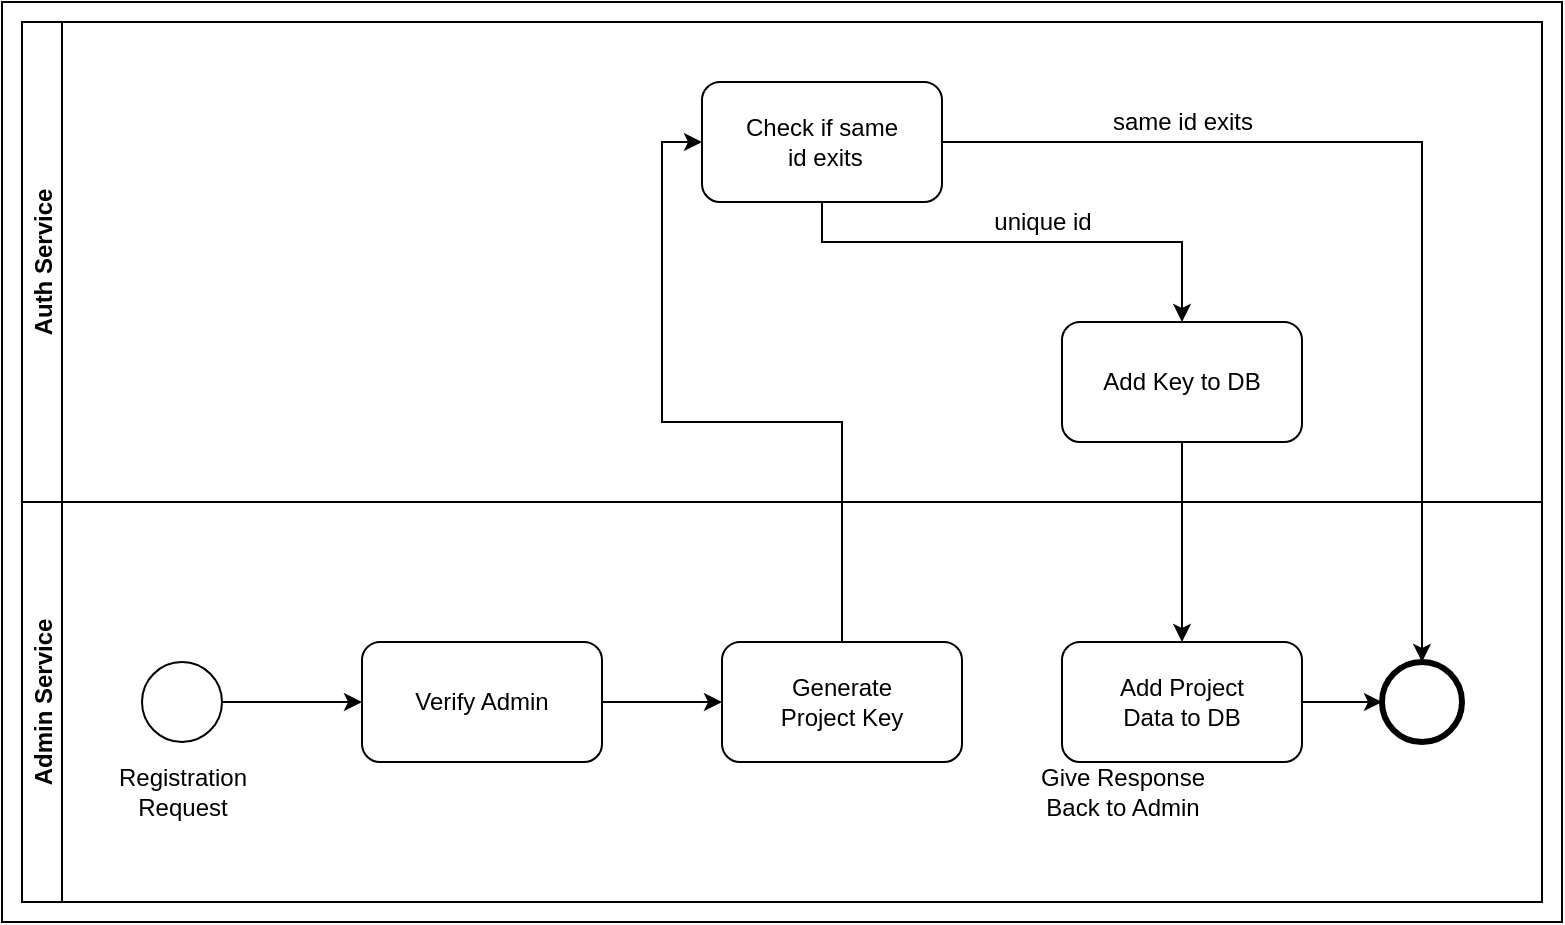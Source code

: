 <mxfile version="12.6.5" type="device"><diagram id="prtHgNgQTEPvFCAcTncT" name="Page-1"><mxGraphModel dx="1086" dy="806" grid="1" gridSize="10" guides="1" tooltips="1" connect="1" arrows="1" fold="1" page="1" pageScale="1" pageWidth="827" pageHeight="1169" math="0" shadow="0"><root><mxCell id="0"/><mxCell id="1" parent="0"/><mxCell id="TWWti2fiSQjnTuexJhXZ-8" value="Auth Service" style="swimlane;startSize=20;horizontal=0;" parent="1" vertex="1"><mxGeometry x="40" y="40" width="760" height="240" as="geometry"/></mxCell><mxCell id="6Gu8UgfyxXa-Ib5bHW_l-4" style="edgeStyle=orthogonalEdgeStyle;rounded=0;orthogonalLoop=1;jettySize=auto;html=1;entryX=0.5;entryY=0;entryDx=0;entryDy=0;" edge="1" parent="TWWti2fiSQjnTuexJhXZ-8" source="TWWti2fiSQjnTuexJhXZ-19" target="TWWti2fiSQjnTuexJhXZ-27"><mxGeometry relative="1" as="geometry"><Array as="points"><mxPoint x="400" y="110"/><mxPoint x="580" y="110"/></Array></mxGeometry></mxCell><mxCell id="TWWti2fiSQjnTuexJhXZ-19" value="Check if same&lt;br&gt;&amp;nbsp;id exits" style="shape=ext;rounded=1;html=1;whiteSpace=wrap;fillColor=none;" parent="TWWti2fiSQjnTuexJhXZ-8" vertex="1"><mxGeometry x="340" y="30" width="120" height="60" as="geometry"/></mxCell><mxCell id="TWWti2fiSQjnTuexJhXZ-27" value="Add Key to DB" style="shape=ext;rounded=1;html=1;whiteSpace=wrap;fillColor=none;" parent="TWWti2fiSQjnTuexJhXZ-8" vertex="1"><mxGeometry x="520" y="150" width="120" height="60" as="geometry"/></mxCell><mxCell id="TWWti2fiSQjnTuexJhXZ-30" value="unique id" style="text;html=1;align=center;verticalAlign=middle;resizable=0;points=[];autosize=1;rotation=0;" parent="TWWti2fiSQjnTuexJhXZ-8" vertex="1"><mxGeometry x="480" y="90" width="60" height="20" as="geometry"/></mxCell><mxCell id="TWWti2fiSQjnTuexJhXZ-35" value="same id exits" style="text;html=1;align=center;verticalAlign=middle;resizable=0;points=[];autosize=1;" parent="TWWti2fiSQjnTuexJhXZ-8" vertex="1"><mxGeometry x="535" y="40" width="90" height="20" as="geometry"/></mxCell><mxCell id="TWWti2fiSQjnTuexJhXZ-12" value="" style="rounded=0;whiteSpace=wrap;html=1;fillColor=none;" parent="1" vertex="1"><mxGeometry x="30" y="30" width="780" height="460" as="geometry"/></mxCell><mxCell id="TWWti2fiSQjnTuexJhXZ-6" value="Admin Service" style="swimlane;startSize=20;horizontal=0;" parent="1" vertex="1"><mxGeometry x="40" y="280" width="760" height="200" as="geometry"/></mxCell><mxCell id="TWWti2fiSQjnTuexJhXZ-40" style="edgeStyle=orthogonalEdgeStyle;rounded=0;orthogonalLoop=1;jettySize=auto;html=1;" parent="TWWti2fiSQjnTuexJhXZ-6" source="TWWti2fiSQjnTuexJhXZ-33" target="TWWti2fiSQjnTuexJhXZ-21" edge="1"><mxGeometry relative="1" as="geometry"/></mxCell><mxCell id="TWWti2fiSQjnTuexJhXZ-33" value="Add Project &lt;br&gt;Data to DB" style="shape=ext;rounded=1;html=1;whiteSpace=wrap;fillColor=none;" parent="TWWti2fiSQjnTuexJhXZ-6" vertex="1"><mxGeometry x="520" y="70" width="120" height="60" as="geometry"/></mxCell><mxCell id="TWWti2fiSQjnTuexJhXZ-21" value="" style="shape=mxgraph.bpmn.shape;html=1;verticalLabelPosition=bottom;labelBackgroundColor=#ffffff;verticalAlign=top;align=center;perimeter=ellipsePerimeter;outlineConnect=0;outline=end;symbol=general;fillColor=none;" parent="TWWti2fiSQjnTuexJhXZ-6" vertex="1"><mxGeometry x="680" y="80" width="40" height="40" as="geometry"/></mxCell><mxCell id="TWWti2fiSQjnTuexJhXZ-14" value="Registration &lt;br&gt;Request" style="text;html=1;align=center;verticalAlign=middle;resizable=0;points=[];autosize=1;" parent="TWWti2fiSQjnTuexJhXZ-6" vertex="1"><mxGeometry x="40" y="130" width="80" height="30" as="geometry"/></mxCell><mxCell id="TWWti2fiSQjnTuexJhXZ-45" style="edgeStyle=orthogonalEdgeStyle;rounded=0;orthogonalLoop=1;jettySize=auto;html=1;entryX=0;entryY=0.5;entryDx=0;entryDy=0;" parent="TWWti2fiSQjnTuexJhXZ-6" source="TWWti2fiSQjnTuexJhXZ-13" target="TWWti2fiSQjnTuexJhXZ-44" edge="1"><mxGeometry relative="1" as="geometry"/></mxCell><mxCell id="TWWti2fiSQjnTuexJhXZ-13" value="" style="shape=mxgraph.bpmn.shape;html=1;verticalLabelPosition=bottom;labelBackgroundColor=#ffffff;verticalAlign=top;align=center;perimeter=ellipsePerimeter;outlineConnect=0;outline=standard;symbol=general;fillColor=none;" parent="TWWti2fiSQjnTuexJhXZ-6" vertex="1"><mxGeometry x="60" y="80" width="40" height="40" as="geometry"/></mxCell><mxCell id="6Gu8UgfyxXa-Ib5bHW_l-1" style="edgeStyle=orthogonalEdgeStyle;rounded=0;orthogonalLoop=1;jettySize=auto;html=1;entryX=0;entryY=0.5;entryDx=0;entryDy=0;" edge="1" parent="TWWti2fiSQjnTuexJhXZ-6" source="TWWti2fiSQjnTuexJhXZ-44" target="TWWti2fiSQjnTuexJhXZ-16"><mxGeometry relative="1" as="geometry"/></mxCell><mxCell id="TWWti2fiSQjnTuexJhXZ-44" value="Verify Admin" style="shape=ext;rounded=1;html=1;whiteSpace=wrap;fillColor=none;" parent="TWWti2fiSQjnTuexJhXZ-6" vertex="1"><mxGeometry x="170" y="70" width="120" height="60" as="geometry"/></mxCell><mxCell id="TWWti2fiSQjnTuexJhXZ-22" value="Give Response&lt;br&gt;Back to Admin" style="text;html=1;align=center;verticalAlign=middle;resizable=0;points=[];autosize=1;" parent="TWWti2fiSQjnTuexJhXZ-6" vertex="1"><mxGeometry x="500" y="130" width="100" height="30" as="geometry"/></mxCell><mxCell id="TWWti2fiSQjnTuexJhXZ-16" value="Generate &lt;br&gt;Project Key" style="shape=ext;rounded=1;html=1;whiteSpace=wrap;fillColor=none;" parent="TWWti2fiSQjnTuexJhXZ-6" vertex="1"><mxGeometry x="350" y="70" width="120" height="60" as="geometry"/></mxCell><mxCell id="TWWti2fiSQjnTuexJhXZ-47" style="edgeStyle=orthogonalEdgeStyle;rounded=0;orthogonalLoop=1;jettySize=auto;html=1;entryX=0.5;entryY=0;entryDx=0;entryDy=0;" parent="1" source="TWWti2fiSQjnTuexJhXZ-19" target="TWWti2fiSQjnTuexJhXZ-21" edge="1"><mxGeometry relative="1" as="geometry"/></mxCell><mxCell id="TWWti2fiSQjnTuexJhXZ-50" style="edgeStyle=orthogonalEdgeStyle;rounded=0;orthogonalLoop=1;jettySize=auto;html=1;entryX=0.5;entryY=0;entryDx=0;entryDy=0;" parent="1" source="TWWti2fiSQjnTuexJhXZ-27" target="TWWti2fiSQjnTuexJhXZ-33" edge="1"><mxGeometry relative="1" as="geometry"/></mxCell><mxCell id="6Gu8UgfyxXa-Ib5bHW_l-3" style="edgeStyle=orthogonalEdgeStyle;rounded=0;orthogonalLoop=1;jettySize=auto;html=1;entryX=0;entryY=0.5;entryDx=0;entryDy=0;" edge="1" parent="1" source="TWWti2fiSQjnTuexJhXZ-16" target="TWWti2fiSQjnTuexJhXZ-19"><mxGeometry relative="1" as="geometry"/></mxCell></root></mxGraphModel></diagram></mxfile>